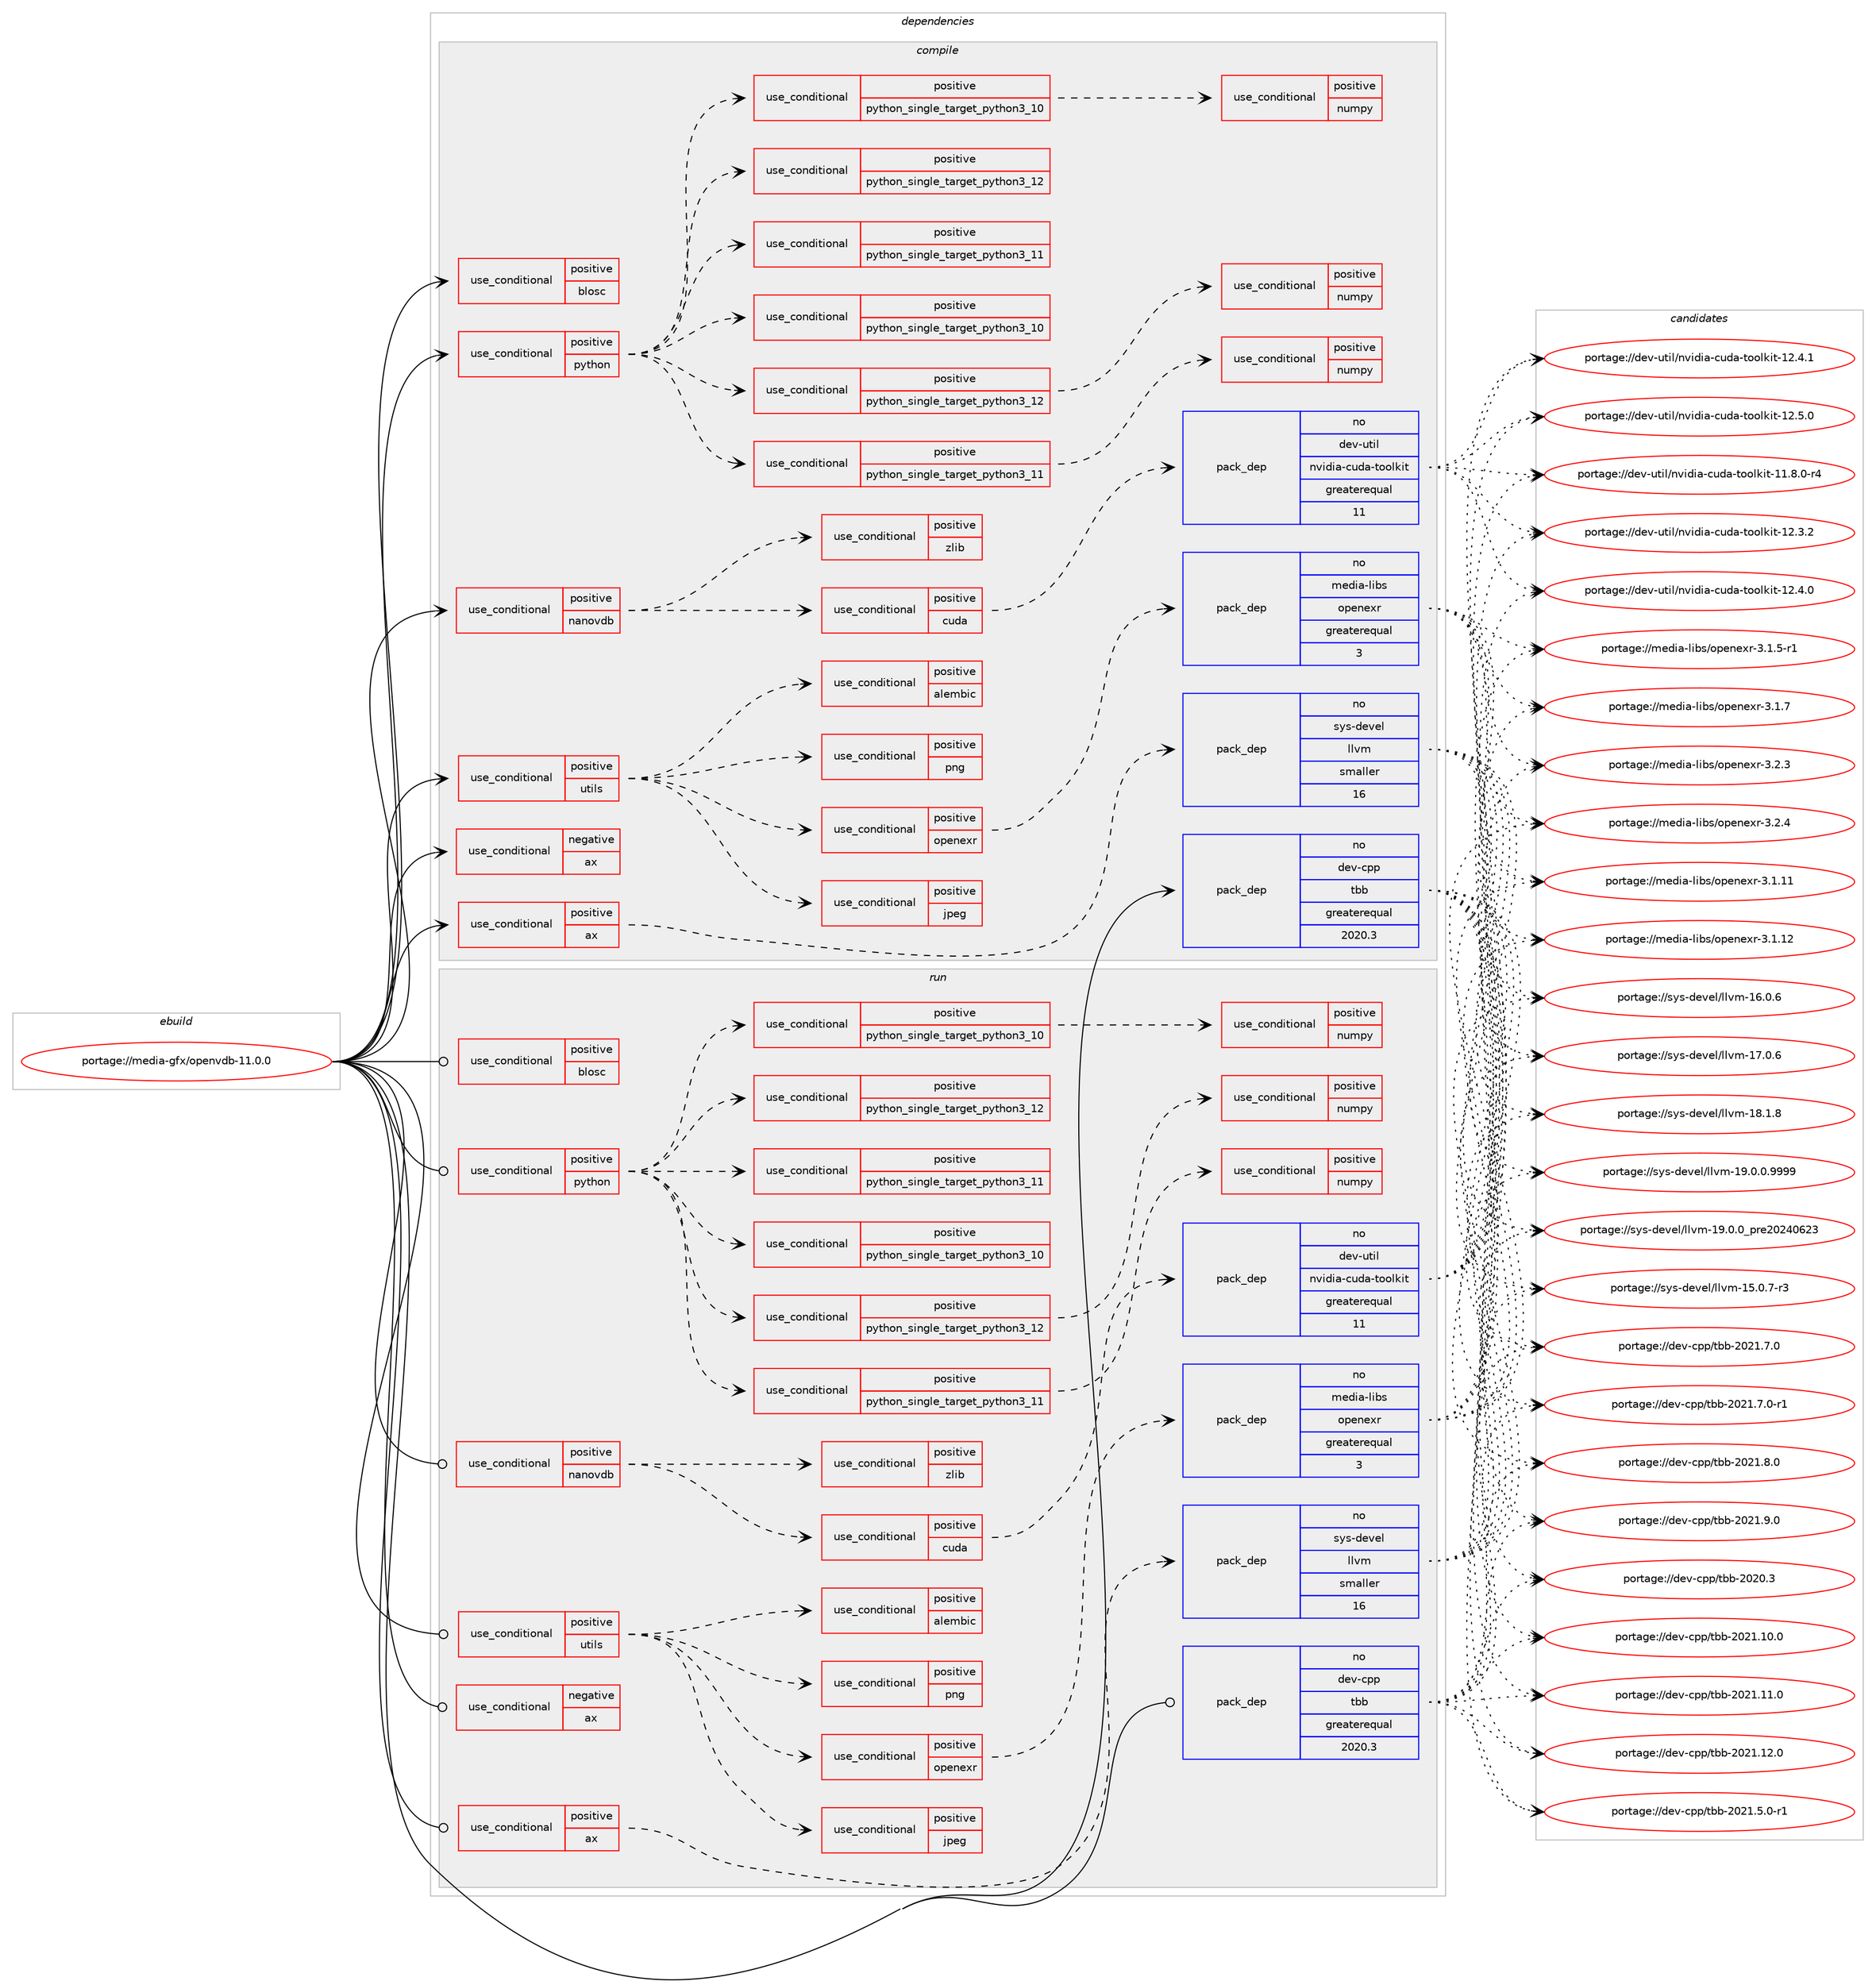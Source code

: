 digraph prolog {

# *************
# Graph options
# *************

newrank=true;
concentrate=true;
compound=true;
graph [rankdir=LR,fontname=Helvetica,fontsize=10,ranksep=1.5];#, ranksep=2.5, nodesep=0.2];
edge  [arrowhead=vee];
node  [fontname=Helvetica,fontsize=10];

# **********
# The ebuild
# **********

subgraph cluster_leftcol {
color=gray;
rank=same;
label=<<i>ebuild</i>>;
id [label="portage://media-gfx/openvdb-11.0.0", color=red, width=4, href="../media-gfx/openvdb-11.0.0.svg"];
}

# ****************
# The dependencies
# ****************

subgraph cluster_midcol {
color=gray;
label=<<i>dependencies</i>>;
subgraph cluster_compile {
fillcolor="#eeeeee";
style=filled;
label=<<i>compile</i>>;
subgraph cond72201 {
dependency152803 [label=<<TABLE BORDER="0" CELLBORDER="1" CELLSPACING="0" CELLPADDING="4"><TR><TD ROWSPAN="3" CELLPADDING="10">use_conditional</TD></TR><TR><TD>negative</TD></TR><TR><TD>ax</TD></TR></TABLE>>, shape=none, color=red];
# *** BEGIN UNKNOWN DEPENDENCY TYPE (TODO) ***
# dependency152803 -> package_dependency(portage://media-gfx/openvdb-11.0.0,install,no,dev-libs,log4cplus,none,[,,],any_same_slot,[])
# *** END UNKNOWN DEPENDENCY TYPE (TODO) ***

}
id:e -> dependency152803:w [weight=20,style="solid",arrowhead="vee"];
subgraph cond72202 {
dependency152804 [label=<<TABLE BORDER="0" CELLBORDER="1" CELLSPACING="0" CELLPADDING="4"><TR><TD ROWSPAN="3" CELLPADDING="10">use_conditional</TD></TR><TR><TD>positive</TD></TR><TR><TD>ax</TD></TR></TABLE>>, shape=none, color=red];
subgraph pack78304 {
dependency152805 [label=<<TABLE BORDER="0" CELLBORDER="1" CELLSPACING="0" CELLPADDING="4" WIDTH="220"><TR><TD ROWSPAN="6" CELLPADDING="30">pack_dep</TD></TR><TR><TD WIDTH="110">no</TD></TR><TR><TD>sys-devel</TD></TR><TR><TD>llvm</TD></TR><TR><TD>smaller</TD></TR><TR><TD>16</TD></TR></TABLE>>, shape=none, color=blue];
}
dependency152804:e -> dependency152805:w [weight=20,style="dashed",arrowhead="vee"];
}
id:e -> dependency152804:w [weight=20,style="solid",arrowhead="vee"];
subgraph cond72203 {
dependency152806 [label=<<TABLE BORDER="0" CELLBORDER="1" CELLSPACING="0" CELLPADDING="4"><TR><TD ROWSPAN="3" CELLPADDING="10">use_conditional</TD></TR><TR><TD>positive</TD></TR><TR><TD>blosc</TD></TR></TABLE>>, shape=none, color=red];
# *** BEGIN UNKNOWN DEPENDENCY TYPE (TODO) ***
# dependency152806 -> package_dependency(portage://media-gfx/openvdb-11.0.0,install,no,dev-libs,c-blosc,none,[,,],any_same_slot,[])
# *** END UNKNOWN DEPENDENCY TYPE (TODO) ***

# *** BEGIN UNKNOWN DEPENDENCY TYPE (TODO) ***
# dependency152806 -> package_dependency(portage://media-gfx/openvdb-11.0.0,install,no,sys-libs,zlib,none,[,,],any_same_slot,[])
# *** END UNKNOWN DEPENDENCY TYPE (TODO) ***

}
id:e -> dependency152806:w [weight=20,style="solid",arrowhead="vee"];
subgraph cond72204 {
dependency152807 [label=<<TABLE BORDER="0" CELLBORDER="1" CELLSPACING="0" CELLPADDING="4"><TR><TD ROWSPAN="3" CELLPADDING="10">use_conditional</TD></TR><TR><TD>positive</TD></TR><TR><TD>nanovdb</TD></TR></TABLE>>, shape=none, color=red];
subgraph cond72205 {
dependency152808 [label=<<TABLE BORDER="0" CELLBORDER="1" CELLSPACING="0" CELLPADDING="4"><TR><TD ROWSPAN="3" CELLPADDING="10">use_conditional</TD></TR><TR><TD>positive</TD></TR><TR><TD>zlib</TD></TR></TABLE>>, shape=none, color=red];
# *** BEGIN UNKNOWN DEPENDENCY TYPE (TODO) ***
# dependency152808 -> package_dependency(portage://media-gfx/openvdb-11.0.0,install,no,sys-libs,zlib,none,[,,],any_same_slot,[])
# *** END UNKNOWN DEPENDENCY TYPE (TODO) ***

}
dependency152807:e -> dependency152808:w [weight=20,style="dashed",arrowhead="vee"];
subgraph cond72206 {
dependency152809 [label=<<TABLE BORDER="0" CELLBORDER="1" CELLSPACING="0" CELLPADDING="4"><TR><TD ROWSPAN="3" CELLPADDING="10">use_conditional</TD></TR><TR><TD>positive</TD></TR><TR><TD>cuda</TD></TR></TABLE>>, shape=none, color=red];
subgraph pack78305 {
dependency152810 [label=<<TABLE BORDER="0" CELLBORDER="1" CELLSPACING="0" CELLPADDING="4" WIDTH="220"><TR><TD ROWSPAN="6" CELLPADDING="30">pack_dep</TD></TR><TR><TD WIDTH="110">no</TD></TR><TR><TD>dev-util</TD></TR><TR><TD>nvidia-cuda-toolkit</TD></TR><TR><TD>greaterequal</TD></TR><TR><TD>11</TD></TR></TABLE>>, shape=none, color=blue];
}
dependency152809:e -> dependency152810:w [weight=20,style="dashed",arrowhead="vee"];
}
dependency152807:e -> dependency152809:w [weight=20,style="dashed",arrowhead="vee"];
}
id:e -> dependency152807:w [weight=20,style="solid",arrowhead="vee"];
subgraph cond72207 {
dependency152811 [label=<<TABLE BORDER="0" CELLBORDER="1" CELLSPACING="0" CELLPADDING="4"><TR><TD ROWSPAN="3" CELLPADDING="10">use_conditional</TD></TR><TR><TD>positive</TD></TR><TR><TD>python</TD></TR></TABLE>>, shape=none, color=red];
subgraph cond72208 {
dependency152812 [label=<<TABLE BORDER="0" CELLBORDER="1" CELLSPACING="0" CELLPADDING="4"><TR><TD ROWSPAN="3" CELLPADDING="10">use_conditional</TD></TR><TR><TD>positive</TD></TR><TR><TD>python_single_target_python3_10</TD></TR></TABLE>>, shape=none, color=red];
# *** BEGIN UNKNOWN DEPENDENCY TYPE (TODO) ***
# dependency152812 -> package_dependency(portage://media-gfx/openvdb-11.0.0,install,no,dev-lang,python,none,[,,],[slot(3.10)],[])
# *** END UNKNOWN DEPENDENCY TYPE (TODO) ***

}
dependency152811:e -> dependency152812:w [weight=20,style="dashed",arrowhead="vee"];
subgraph cond72209 {
dependency152813 [label=<<TABLE BORDER="0" CELLBORDER="1" CELLSPACING="0" CELLPADDING="4"><TR><TD ROWSPAN="3" CELLPADDING="10">use_conditional</TD></TR><TR><TD>positive</TD></TR><TR><TD>python_single_target_python3_11</TD></TR></TABLE>>, shape=none, color=red];
# *** BEGIN UNKNOWN DEPENDENCY TYPE (TODO) ***
# dependency152813 -> package_dependency(portage://media-gfx/openvdb-11.0.0,install,no,dev-lang,python,none,[,,],[slot(3.11)],[])
# *** END UNKNOWN DEPENDENCY TYPE (TODO) ***

}
dependency152811:e -> dependency152813:w [weight=20,style="dashed",arrowhead="vee"];
subgraph cond72210 {
dependency152814 [label=<<TABLE BORDER="0" CELLBORDER="1" CELLSPACING="0" CELLPADDING="4"><TR><TD ROWSPAN="3" CELLPADDING="10">use_conditional</TD></TR><TR><TD>positive</TD></TR><TR><TD>python_single_target_python3_12</TD></TR></TABLE>>, shape=none, color=red];
# *** BEGIN UNKNOWN DEPENDENCY TYPE (TODO) ***
# dependency152814 -> package_dependency(portage://media-gfx/openvdb-11.0.0,install,no,dev-lang,python,none,[,,],[slot(3.12)],[])
# *** END UNKNOWN DEPENDENCY TYPE (TODO) ***

}
dependency152811:e -> dependency152814:w [weight=20,style="dashed",arrowhead="vee"];
subgraph cond72211 {
dependency152815 [label=<<TABLE BORDER="0" CELLBORDER="1" CELLSPACING="0" CELLPADDING="4"><TR><TD ROWSPAN="3" CELLPADDING="10">use_conditional</TD></TR><TR><TD>positive</TD></TR><TR><TD>python_single_target_python3_10</TD></TR></TABLE>>, shape=none, color=red];
# *** BEGIN UNKNOWN DEPENDENCY TYPE (TODO) ***
# dependency152815 -> package_dependency(portage://media-gfx/openvdb-11.0.0,install,no,dev-libs,boost,none,[,,],any_same_slot,[use(optenable(numpy),none),use(enable(python_targets_python3_10),negative)])
# *** END UNKNOWN DEPENDENCY TYPE (TODO) ***

# *** BEGIN UNKNOWN DEPENDENCY TYPE (TODO) ***
# dependency152815 -> package_dependency(portage://media-gfx/openvdb-11.0.0,install,no,dev-python,pybind11,none,[,,],[],[use(enable(python_targets_python3_10),negative)])
# *** END UNKNOWN DEPENDENCY TYPE (TODO) ***

subgraph cond72212 {
dependency152816 [label=<<TABLE BORDER="0" CELLBORDER="1" CELLSPACING="0" CELLPADDING="4"><TR><TD ROWSPAN="3" CELLPADDING="10">use_conditional</TD></TR><TR><TD>positive</TD></TR><TR><TD>numpy</TD></TR></TABLE>>, shape=none, color=red];
# *** BEGIN UNKNOWN DEPENDENCY TYPE (TODO) ***
# dependency152816 -> package_dependency(portage://media-gfx/openvdb-11.0.0,install,no,dev-python,numpy,none,[,,],[],[use(enable(python_targets_python3_10),negative)])
# *** END UNKNOWN DEPENDENCY TYPE (TODO) ***

}
dependency152815:e -> dependency152816:w [weight=20,style="dashed",arrowhead="vee"];
}
dependency152811:e -> dependency152815:w [weight=20,style="dashed",arrowhead="vee"];
subgraph cond72213 {
dependency152817 [label=<<TABLE BORDER="0" CELLBORDER="1" CELLSPACING="0" CELLPADDING="4"><TR><TD ROWSPAN="3" CELLPADDING="10">use_conditional</TD></TR><TR><TD>positive</TD></TR><TR><TD>python_single_target_python3_11</TD></TR></TABLE>>, shape=none, color=red];
# *** BEGIN UNKNOWN DEPENDENCY TYPE (TODO) ***
# dependency152817 -> package_dependency(portage://media-gfx/openvdb-11.0.0,install,no,dev-libs,boost,none,[,,],any_same_slot,[use(optenable(numpy),none),use(enable(python_targets_python3_11),negative)])
# *** END UNKNOWN DEPENDENCY TYPE (TODO) ***

# *** BEGIN UNKNOWN DEPENDENCY TYPE (TODO) ***
# dependency152817 -> package_dependency(portage://media-gfx/openvdb-11.0.0,install,no,dev-python,pybind11,none,[,,],[],[use(enable(python_targets_python3_11),negative)])
# *** END UNKNOWN DEPENDENCY TYPE (TODO) ***

subgraph cond72214 {
dependency152818 [label=<<TABLE BORDER="0" CELLBORDER="1" CELLSPACING="0" CELLPADDING="4"><TR><TD ROWSPAN="3" CELLPADDING="10">use_conditional</TD></TR><TR><TD>positive</TD></TR><TR><TD>numpy</TD></TR></TABLE>>, shape=none, color=red];
# *** BEGIN UNKNOWN DEPENDENCY TYPE (TODO) ***
# dependency152818 -> package_dependency(portage://media-gfx/openvdb-11.0.0,install,no,dev-python,numpy,none,[,,],[],[use(enable(python_targets_python3_11),negative)])
# *** END UNKNOWN DEPENDENCY TYPE (TODO) ***

}
dependency152817:e -> dependency152818:w [weight=20,style="dashed",arrowhead="vee"];
}
dependency152811:e -> dependency152817:w [weight=20,style="dashed",arrowhead="vee"];
subgraph cond72215 {
dependency152819 [label=<<TABLE BORDER="0" CELLBORDER="1" CELLSPACING="0" CELLPADDING="4"><TR><TD ROWSPAN="3" CELLPADDING="10">use_conditional</TD></TR><TR><TD>positive</TD></TR><TR><TD>python_single_target_python3_12</TD></TR></TABLE>>, shape=none, color=red];
# *** BEGIN UNKNOWN DEPENDENCY TYPE (TODO) ***
# dependency152819 -> package_dependency(portage://media-gfx/openvdb-11.0.0,install,no,dev-libs,boost,none,[,,],any_same_slot,[use(optenable(numpy),none),use(enable(python_targets_python3_12),negative)])
# *** END UNKNOWN DEPENDENCY TYPE (TODO) ***

# *** BEGIN UNKNOWN DEPENDENCY TYPE (TODO) ***
# dependency152819 -> package_dependency(portage://media-gfx/openvdb-11.0.0,install,no,dev-python,pybind11,none,[,,],[],[use(enable(python_targets_python3_12),negative)])
# *** END UNKNOWN DEPENDENCY TYPE (TODO) ***

subgraph cond72216 {
dependency152820 [label=<<TABLE BORDER="0" CELLBORDER="1" CELLSPACING="0" CELLPADDING="4"><TR><TD ROWSPAN="3" CELLPADDING="10">use_conditional</TD></TR><TR><TD>positive</TD></TR><TR><TD>numpy</TD></TR></TABLE>>, shape=none, color=red];
# *** BEGIN UNKNOWN DEPENDENCY TYPE (TODO) ***
# dependency152820 -> package_dependency(portage://media-gfx/openvdb-11.0.0,install,no,dev-python,numpy,none,[,,],[],[use(enable(python_targets_python3_12),negative)])
# *** END UNKNOWN DEPENDENCY TYPE (TODO) ***

}
dependency152819:e -> dependency152820:w [weight=20,style="dashed",arrowhead="vee"];
}
dependency152811:e -> dependency152819:w [weight=20,style="dashed",arrowhead="vee"];
}
id:e -> dependency152811:w [weight=20,style="solid",arrowhead="vee"];
subgraph cond72217 {
dependency152821 [label=<<TABLE BORDER="0" CELLBORDER="1" CELLSPACING="0" CELLPADDING="4"><TR><TD ROWSPAN="3" CELLPADDING="10">use_conditional</TD></TR><TR><TD>positive</TD></TR><TR><TD>utils</TD></TR></TABLE>>, shape=none, color=red];
# *** BEGIN UNKNOWN DEPENDENCY TYPE (TODO) ***
# dependency152821 -> package_dependency(portage://media-gfx/openvdb-11.0.0,install,no,x11-libs,libXcursor,none,[,,],[],[])
# *** END UNKNOWN DEPENDENCY TYPE (TODO) ***

# *** BEGIN UNKNOWN DEPENDENCY TYPE (TODO) ***
# dependency152821 -> package_dependency(portage://media-gfx/openvdb-11.0.0,install,no,x11-libs,libXi,none,[,,],[],[])
# *** END UNKNOWN DEPENDENCY TYPE (TODO) ***

# *** BEGIN UNKNOWN DEPENDENCY TYPE (TODO) ***
# dependency152821 -> package_dependency(portage://media-gfx/openvdb-11.0.0,install,no,x11-libs,libXinerama,none,[,,],[],[])
# *** END UNKNOWN DEPENDENCY TYPE (TODO) ***

# *** BEGIN UNKNOWN DEPENDENCY TYPE (TODO) ***
# dependency152821 -> package_dependency(portage://media-gfx/openvdb-11.0.0,install,no,x11-libs,libXrandr,none,[,,],[],[])
# *** END UNKNOWN DEPENDENCY TYPE (TODO) ***

# *** BEGIN UNKNOWN DEPENDENCY TYPE (TODO) ***
# dependency152821 -> package_dependency(portage://media-gfx/openvdb-11.0.0,install,no,media-libs,glfw,none,[,,],[],[])
# *** END UNKNOWN DEPENDENCY TYPE (TODO) ***

# *** BEGIN UNKNOWN DEPENDENCY TYPE (TODO) ***
# dependency152821 -> package_dependency(portage://media-gfx/openvdb-11.0.0,install,no,media-libs,glu,none,[,,],[],[])
# *** END UNKNOWN DEPENDENCY TYPE (TODO) ***

subgraph cond72218 {
dependency152822 [label=<<TABLE BORDER="0" CELLBORDER="1" CELLSPACING="0" CELLPADDING="4"><TR><TD ROWSPAN="3" CELLPADDING="10">use_conditional</TD></TR><TR><TD>positive</TD></TR><TR><TD>alembic</TD></TR></TABLE>>, shape=none, color=red];
# *** BEGIN UNKNOWN DEPENDENCY TYPE (TODO) ***
# dependency152822 -> package_dependency(portage://media-gfx/openvdb-11.0.0,install,no,media-gfx,alembic,none,[,,],[],[])
# *** END UNKNOWN DEPENDENCY TYPE (TODO) ***

}
dependency152821:e -> dependency152822:w [weight=20,style="dashed",arrowhead="vee"];
subgraph cond72219 {
dependency152823 [label=<<TABLE BORDER="0" CELLBORDER="1" CELLSPACING="0" CELLPADDING="4"><TR><TD ROWSPAN="3" CELLPADDING="10">use_conditional</TD></TR><TR><TD>positive</TD></TR><TR><TD>jpeg</TD></TR></TABLE>>, shape=none, color=red];
# *** BEGIN UNKNOWN DEPENDENCY TYPE (TODO) ***
# dependency152823 -> package_dependency(portage://media-gfx/openvdb-11.0.0,install,no,media-libs,libjpeg-turbo,none,[,,],any_same_slot,[])
# *** END UNKNOWN DEPENDENCY TYPE (TODO) ***

}
dependency152821:e -> dependency152823:w [weight=20,style="dashed",arrowhead="vee"];
subgraph cond72220 {
dependency152824 [label=<<TABLE BORDER="0" CELLBORDER="1" CELLSPACING="0" CELLPADDING="4"><TR><TD ROWSPAN="3" CELLPADDING="10">use_conditional</TD></TR><TR><TD>positive</TD></TR><TR><TD>png</TD></TR></TABLE>>, shape=none, color=red];
# *** BEGIN UNKNOWN DEPENDENCY TYPE (TODO) ***
# dependency152824 -> package_dependency(portage://media-gfx/openvdb-11.0.0,install,no,media-libs,libpng,none,[,,],any_same_slot,[])
# *** END UNKNOWN DEPENDENCY TYPE (TODO) ***

}
dependency152821:e -> dependency152824:w [weight=20,style="dashed",arrowhead="vee"];
subgraph cond72221 {
dependency152825 [label=<<TABLE BORDER="0" CELLBORDER="1" CELLSPACING="0" CELLPADDING="4"><TR><TD ROWSPAN="3" CELLPADDING="10">use_conditional</TD></TR><TR><TD>positive</TD></TR><TR><TD>openexr</TD></TR></TABLE>>, shape=none, color=red];
subgraph pack78306 {
dependency152826 [label=<<TABLE BORDER="0" CELLBORDER="1" CELLSPACING="0" CELLPADDING="4" WIDTH="220"><TR><TD ROWSPAN="6" CELLPADDING="30">pack_dep</TD></TR><TR><TD WIDTH="110">no</TD></TR><TR><TD>media-libs</TD></TR><TR><TD>openexr</TD></TR><TR><TD>greaterequal</TD></TR><TR><TD>3</TD></TR></TABLE>>, shape=none, color=blue];
}
dependency152825:e -> dependency152826:w [weight=20,style="dashed",arrowhead="vee"];
}
dependency152821:e -> dependency152825:w [weight=20,style="dashed",arrowhead="vee"];
# *** BEGIN UNKNOWN DEPENDENCY TYPE (TODO) ***
# dependency152821 -> package_dependency(portage://media-gfx/openvdb-11.0.0,install,no,media-libs,libglvnd,none,[,,],[],[])
# *** END UNKNOWN DEPENDENCY TYPE (TODO) ***

}
id:e -> dependency152821:w [weight=20,style="solid",arrowhead="vee"];
subgraph pack78307 {
dependency152827 [label=<<TABLE BORDER="0" CELLBORDER="1" CELLSPACING="0" CELLPADDING="4" WIDTH="220"><TR><TD ROWSPAN="6" CELLPADDING="30">pack_dep</TD></TR><TR><TD WIDTH="110">no</TD></TR><TR><TD>dev-cpp</TD></TR><TR><TD>tbb</TD></TR><TR><TD>greaterequal</TD></TR><TR><TD>2020.3</TD></TR></TABLE>>, shape=none, color=blue];
}
id:e -> dependency152827:w [weight=20,style="solid",arrowhead="vee"];
# *** BEGIN UNKNOWN DEPENDENCY TYPE (TODO) ***
# id -> package_dependency(portage://media-gfx/openvdb-11.0.0,install,no,dev-libs,boost,none,[,,],any_same_slot,[])
# *** END UNKNOWN DEPENDENCY TYPE (TODO) ***

# *** BEGIN UNKNOWN DEPENDENCY TYPE (TODO) ***
# id -> package_dependency(portage://media-gfx/openvdb-11.0.0,install,no,dev-libs,imath,none,[,,],any_same_slot,[])
# *** END UNKNOWN DEPENDENCY TYPE (TODO) ***

# *** BEGIN UNKNOWN DEPENDENCY TYPE (TODO) ***
# id -> package_dependency(portage://media-gfx/openvdb-11.0.0,install,no,dev-libs,jemalloc,none,[,,],any_same_slot,[])
# *** END UNKNOWN DEPENDENCY TYPE (TODO) ***

# *** BEGIN UNKNOWN DEPENDENCY TYPE (TODO) ***
# id -> package_dependency(portage://media-gfx/openvdb-11.0.0,install,strong,sys-devel,llvm,none,[,,],[slot(0)],[])
# *** END UNKNOWN DEPENDENCY TYPE (TODO) ***

}
subgraph cluster_compileandrun {
fillcolor="#eeeeee";
style=filled;
label=<<i>compile and run</i>>;
}
subgraph cluster_run {
fillcolor="#eeeeee";
style=filled;
label=<<i>run</i>>;
subgraph cond72222 {
dependency152828 [label=<<TABLE BORDER="0" CELLBORDER="1" CELLSPACING="0" CELLPADDING="4"><TR><TD ROWSPAN="3" CELLPADDING="10">use_conditional</TD></TR><TR><TD>negative</TD></TR><TR><TD>ax</TD></TR></TABLE>>, shape=none, color=red];
# *** BEGIN UNKNOWN DEPENDENCY TYPE (TODO) ***
# dependency152828 -> package_dependency(portage://media-gfx/openvdb-11.0.0,run,no,dev-libs,log4cplus,none,[,,],any_same_slot,[])
# *** END UNKNOWN DEPENDENCY TYPE (TODO) ***

}
id:e -> dependency152828:w [weight=20,style="solid",arrowhead="odot"];
subgraph cond72223 {
dependency152829 [label=<<TABLE BORDER="0" CELLBORDER="1" CELLSPACING="0" CELLPADDING="4"><TR><TD ROWSPAN="3" CELLPADDING="10">use_conditional</TD></TR><TR><TD>positive</TD></TR><TR><TD>ax</TD></TR></TABLE>>, shape=none, color=red];
subgraph pack78308 {
dependency152830 [label=<<TABLE BORDER="0" CELLBORDER="1" CELLSPACING="0" CELLPADDING="4" WIDTH="220"><TR><TD ROWSPAN="6" CELLPADDING="30">pack_dep</TD></TR><TR><TD WIDTH="110">no</TD></TR><TR><TD>sys-devel</TD></TR><TR><TD>llvm</TD></TR><TR><TD>smaller</TD></TR><TR><TD>16</TD></TR></TABLE>>, shape=none, color=blue];
}
dependency152829:e -> dependency152830:w [weight=20,style="dashed",arrowhead="vee"];
}
id:e -> dependency152829:w [weight=20,style="solid",arrowhead="odot"];
subgraph cond72224 {
dependency152831 [label=<<TABLE BORDER="0" CELLBORDER="1" CELLSPACING="0" CELLPADDING="4"><TR><TD ROWSPAN="3" CELLPADDING="10">use_conditional</TD></TR><TR><TD>positive</TD></TR><TR><TD>blosc</TD></TR></TABLE>>, shape=none, color=red];
# *** BEGIN UNKNOWN DEPENDENCY TYPE (TODO) ***
# dependency152831 -> package_dependency(portage://media-gfx/openvdb-11.0.0,run,no,dev-libs,c-blosc,none,[,,],any_same_slot,[])
# *** END UNKNOWN DEPENDENCY TYPE (TODO) ***

# *** BEGIN UNKNOWN DEPENDENCY TYPE (TODO) ***
# dependency152831 -> package_dependency(portage://media-gfx/openvdb-11.0.0,run,no,sys-libs,zlib,none,[,,],any_same_slot,[])
# *** END UNKNOWN DEPENDENCY TYPE (TODO) ***

}
id:e -> dependency152831:w [weight=20,style="solid",arrowhead="odot"];
subgraph cond72225 {
dependency152832 [label=<<TABLE BORDER="0" CELLBORDER="1" CELLSPACING="0" CELLPADDING="4"><TR><TD ROWSPAN="3" CELLPADDING="10">use_conditional</TD></TR><TR><TD>positive</TD></TR><TR><TD>nanovdb</TD></TR></TABLE>>, shape=none, color=red];
subgraph cond72226 {
dependency152833 [label=<<TABLE BORDER="0" CELLBORDER="1" CELLSPACING="0" CELLPADDING="4"><TR><TD ROWSPAN="3" CELLPADDING="10">use_conditional</TD></TR><TR><TD>positive</TD></TR><TR><TD>zlib</TD></TR></TABLE>>, shape=none, color=red];
# *** BEGIN UNKNOWN DEPENDENCY TYPE (TODO) ***
# dependency152833 -> package_dependency(portage://media-gfx/openvdb-11.0.0,run,no,sys-libs,zlib,none,[,,],any_same_slot,[])
# *** END UNKNOWN DEPENDENCY TYPE (TODO) ***

}
dependency152832:e -> dependency152833:w [weight=20,style="dashed",arrowhead="vee"];
subgraph cond72227 {
dependency152834 [label=<<TABLE BORDER="0" CELLBORDER="1" CELLSPACING="0" CELLPADDING="4"><TR><TD ROWSPAN="3" CELLPADDING="10">use_conditional</TD></TR><TR><TD>positive</TD></TR><TR><TD>cuda</TD></TR></TABLE>>, shape=none, color=red];
subgraph pack78309 {
dependency152835 [label=<<TABLE BORDER="0" CELLBORDER="1" CELLSPACING="0" CELLPADDING="4" WIDTH="220"><TR><TD ROWSPAN="6" CELLPADDING="30">pack_dep</TD></TR><TR><TD WIDTH="110">no</TD></TR><TR><TD>dev-util</TD></TR><TR><TD>nvidia-cuda-toolkit</TD></TR><TR><TD>greaterequal</TD></TR><TR><TD>11</TD></TR></TABLE>>, shape=none, color=blue];
}
dependency152834:e -> dependency152835:w [weight=20,style="dashed",arrowhead="vee"];
}
dependency152832:e -> dependency152834:w [weight=20,style="dashed",arrowhead="vee"];
}
id:e -> dependency152832:w [weight=20,style="solid",arrowhead="odot"];
subgraph cond72228 {
dependency152836 [label=<<TABLE BORDER="0" CELLBORDER="1" CELLSPACING="0" CELLPADDING="4"><TR><TD ROWSPAN="3" CELLPADDING="10">use_conditional</TD></TR><TR><TD>positive</TD></TR><TR><TD>python</TD></TR></TABLE>>, shape=none, color=red];
subgraph cond72229 {
dependency152837 [label=<<TABLE BORDER="0" CELLBORDER="1" CELLSPACING="0" CELLPADDING="4"><TR><TD ROWSPAN="3" CELLPADDING="10">use_conditional</TD></TR><TR><TD>positive</TD></TR><TR><TD>python_single_target_python3_10</TD></TR></TABLE>>, shape=none, color=red];
# *** BEGIN UNKNOWN DEPENDENCY TYPE (TODO) ***
# dependency152837 -> package_dependency(portage://media-gfx/openvdb-11.0.0,run,no,dev-lang,python,none,[,,],[slot(3.10)],[])
# *** END UNKNOWN DEPENDENCY TYPE (TODO) ***

}
dependency152836:e -> dependency152837:w [weight=20,style="dashed",arrowhead="vee"];
subgraph cond72230 {
dependency152838 [label=<<TABLE BORDER="0" CELLBORDER="1" CELLSPACING="0" CELLPADDING="4"><TR><TD ROWSPAN="3" CELLPADDING="10">use_conditional</TD></TR><TR><TD>positive</TD></TR><TR><TD>python_single_target_python3_11</TD></TR></TABLE>>, shape=none, color=red];
# *** BEGIN UNKNOWN DEPENDENCY TYPE (TODO) ***
# dependency152838 -> package_dependency(portage://media-gfx/openvdb-11.0.0,run,no,dev-lang,python,none,[,,],[slot(3.11)],[])
# *** END UNKNOWN DEPENDENCY TYPE (TODO) ***

}
dependency152836:e -> dependency152838:w [weight=20,style="dashed",arrowhead="vee"];
subgraph cond72231 {
dependency152839 [label=<<TABLE BORDER="0" CELLBORDER="1" CELLSPACING="0" CELLPADDING="4"><TR><TD ROWSPAN="3" CELLPADDING="10">use_conditional</TD></TR><TR><TD>positive</TD></TR><TR><TD>python_single_target_python3_12</TD></TR></TABLE>>, shape=none, color=red];
# *** BEGIN UNKNOWN DEPENDENCY TYPE (TODO) ***
# dependency152839 -> package_dependency(portage://media-gfx/openvdb-11.0.0,run,no,dev-lang,python,none,[,,],[slot(3.12)],[])
# *** END UNKNOWN DEPENDENCY TYPE (TODO) ***

}
dependency152836:e -> dependency152839:w [weight=20,style="dashed",arrowhead="vee"];
subgraph cond72232 {
dependency152840 [label=<<TABLE BORDER="0" CELLBORDER="1" CELLSPACING="0" CELLPADDING="4"><TR><TD ROWSPAN="3" CELLPADDING="10">use_conditional</TD></TR><TR><TD>positive</TD></TR><TR><TD>python_single_target_python3_10</TD></TR></TABLE>>, shape=none, color=red];
# *** BEGIN UNKNOWN DEPENDENCY TYPE (TODO) ***
# dependency152840 -> package_dependency(portage://media-gfx/openvdb-11.0.0,run,no,dev-libs,boost,none,[,,],any_same_slot,[use(optenable(numpy),none),use(enable(python_targets_python3_10),negative)])
# *** END UNKNOWN DEPENDENCY TYPE (TODO) ***

# *** BEGIN UNKNOWN DEPENDENCY TYPE (TODO) ***
# dependency152840 -> package_dependency(portage://media-gfx/openvdb-11.0.0,run,no,dev-python,pybind11,none,[,,],[],[use(enable(python_targets_python3_10),negative)])
# *** END UNKNOWN DEPENDENCY TYPE (TODO) ***

subgraph cond72233 {
dependency152841 [label=<<TABLE BORDER="0" CELLBORDER="1" CELLSPACING="0" CELLPADDING="4"><TR><TD ROWSPAN="3" CELLPADDING="10">use_conditional</TD></TR><TR><TD>positive</TD></TR><TR><TD>numpy</TD></TR></TABLE>>, shape=none, color=red];
# *** BEGIN UNKNOWN DEPENDENCY TYPE (TODO) ***
# dependency152841 -> package_dependency(portage://media-gfx/openvdb-11.0.0,run,no,dev-python,numpy,none,[,,],[],[use(enable(python_targets_python3_10),negative)])
# *** END UNKNOWN DEPENDENCY TYPE (TODO) ***

}
dependency152840:e -> dependency152841:w [weight=20,style="dashed",arrowhead="vee"];
}
dependency152836:e -> dependency152840:w [weight=20,style="dashed",arrowhead="vee"];
subgraph cond72234 {
dependency152842 [label=<<TABLE BORDER="0" CELLBORDER="1" CELLSPACING="0" CELLPADDING="4"><TR><TD ROWSPAN="3" CELLPADDING="10">use_conditional</TD></TR><TR><TD>positive</TD></TR><TR><TD>python_single_target_python3_11</TD></TR></TABLE>>, shape=none, color=red];
# *** BEGIN UNKNOWN DEPENDENCY TYPE (TODO) ***
# dependency152842 -> package_dependency(portage://media-gfx/openvdb-11.0.0,run,no,dev-libs,boost,none,[,,],any_same_slot,[use(optenable(numpy),none),use(enable(python_targets_python3_11),negative)])
# *** END UNKNOWN DEPENDENCY TYPE (TODO) ***

# *** BEGIN UNKNOWN DEPENDENCY TYPE (TODO) ***
# dependency152842 -> package_dependency(portage://media-gfx/openvdb-11.0.0,run,no,dev-python,pybind11,none,[,,],[],[use(enable(python_targets_python3_11),negative)])
# *** END UNKNOWN DEPENDENCY TYPE (TODO) ***

subgraph cond72235 {
dependency152843 [label=<<TABLE BORDER="0" CELLBORDER="1" CELLSPACING="0" CELLPADDING="4"><TR><TD ROWSPAN="3" CELLPADDING="10">use_conditional</TD></TR><TR><TD>positive</TD></TR><TR><TD>numpy</TD></TR></TABLE>>, shape=none, color=red];
# *** BEGIN UNKNOWN DEPENDENCY TYPE (TODO) ***
# dependency152843 -> package_dependency(portage://media-gfx/openvdb-11.0.0,run,no,dev-python,numpy,none,[,,],[],[use(enable(python_targets_python3_11),negative)])
# *** END UNKNOWN DEPENDENCY TYPE (TODO) ***

}
dependency152842:e -> dependency152843:w [weight=20,style="dashed",arrowhead="vee"];
}
dependency152836:e -> dependency152842:w [weight=20,style="dashed",arrowhead="vee"];
subgraph cond72236 {
dependency152844 [label=<<TABLE BORDER="0" CELLBORDER="1" CELLSPACING="0" CELLPADDING="4"><TR><TD ROWSPAN="3" CELLPADDING="10">use_conditional</TD></TR><TR><TD>positive</TD></TR><TR><TD>python_single_target_python3_12</TD></TR></TABLE>>, shape=none, color=red];
# *** BEGIN UNKNOWN DEPENDENCY TYPE (TODO) ***
# dependency152844 -> package_dependency(portage://media-gfx/openvdb-11.0.0,run,no,dev-libs,boost,none,[,,],any_same_slot,[use(optenable(numpy),none),use(enable(python_targets_python3_12),negative)])
# *** END UNKNOWN DEPENDENCY TYPE (TODO) ***

# *** BEGIN UNKNOWN DEPENDENCY TYPE (TODO) ***
# dependency152844 -> package_dependency(portage://media-gfx/openvdb-11.0.0,run,no,dev-python,pybind11,none,[,,],[],[use(enable(python_targets_python3_12),negative)])
# *** END UNKNOWN DEPENDENCY TYPE (TODO) ***

subgraph cond72237 {
dependency152845 [label=<<TABLE BORDER="0" CELLBORDER="1" CELLSPACING="0" CELLPADDING="4"><TR><TD ROWSPAN="3" CELLPADDING="10">use_conditional</TD></TR><TR><TD>positive</TD></TR><TR><TD>numpy</TD></TR></TABLE>>, shape=none, color=red];
# *** BEGIN UNKNOWN DEPENDENCY TYPE (TODO) ***
# dependency152845 -> package_dependency(portage://media-gfx/openvdb-11.0.0,run,no,dev-python,numpy,none,[,,],[],[use(enable(python_targets_python3_12),negative)])
# *** END UNKNOWN DEPENDENCY TYPE (TODO) ***

}
dependency152844:e -> dependency152845:w [weight=20,style="dashed",arrowhead="vee"];
}
dependency152836:e -> dependency152844:w [weight=20,style="dashed",arrowhead="vee"];
}
id:e -> dependency152836:w [weight=20,style="solid",arrowhead="odot"];
subgraph cond72238 {
dependency152846 [label=<<TABLE BORDER="0" CELLBORDER="1" CELLSPACING="0" CELLPADDING="4"><TR><TD ROWSPAN="3" CELLPADDING="10">use_conditional</TD></TR><TR><TD>positive</TD></TR><TR><TD>utils</TD></TR></TABLE>>, shape=none, color=red];
# *** BEGIN UNKNOWN DEPENDENCY TYPE (TODO) ***
# dependency152846 -> package_dependency(portage://media-gfx/openvdb-11.0.0,run,no,x11-libs,libXcursor,none,[,,],[],[])
# *** END UNKNOWN DEPENDENCY TYPE (TODO) ***

# *** BEGIN UNKNOWN DEPENDENCY TYPE (TODO) ***
# dependency152846 -> package_dependency(portage://media-gfx/openvdb-11.0.0,run,no,x11-libs,libXi,none,[,,],[],[])
# *** END UNKNOWN DEPENDENCY TYPE (TODO) ***

# *** BEGIN UNKNOWN DEPENDENCY TYPE (TODO) ***
# dependency152846 -> package_dependency(portage://media-gfx/openvdb-11.0.0,run,no,x11-libs,libXinerama,none,[,,],[],[])
# *** END UNKNOWN DEPENDENCY TYPE (TODO) ***

# *** BEGIN UNKNOWN DEPENDENCY TYPE (TODO) ***
# dependency152846 -> package_dependency(portage://media-gfx/openvdb-11.0.0,run,no,x11-libs,libXrandr,none,[,,],[],[])
# *** END UNKNOWN DEPENDENCY TYPE (TODO) ***

# *** BEGIN UNKNOWN DEPENDENCY TYPE (TODO) ***
# dependency152846 -> package_dependency(portage://media-gfx/openvdb-11.0.0,run,no,media-libs,glfw,none,[,,],[],[])
# *** END UNKNOWN DEPENDENCY TYPE (TODO) ***

# *** BEGIN UNKNOWN DEPENDENCY TYPE (TODO) ***
# dependency152846 -> package_dependency(portage://media-gfx/openvdb-11.0.0,run,no,media-libs,glu,none,[,,],[],[])
# *** END UNKNOWN DEPENDENCY TYPE (TODO) ***

subgraph cond72239 {
dependency152847 [label=<<TABLE BORDER="0" CELLBORDER="1" CELLSPACING="0" CELLPADDING="4"><TR><TD ROWSPAN="3" CELLPADDING="10">use_conditional</TD></TR><TR><TD>positive</TD></TR><TR><TD>alembic</TD></TR></TABLE>>, shape=none, color=red];
# *** BEGIN UNKNOWN DEPENDENCY TYPE (TODO) ***
# dependency152847 -> package_dependency(portage://media-gfx/openvdb-11.0.0,run,no,media-gfx,alembic,none,[,,],[],[])
# *** END UNKNOWN DEPENDENCY TYPE (TODO) ***

}
dependency152846:e -> dependency152847:w [weight=20,style="dashed",arrowhead="vee"];
subgraph cond72240 {
dependency152848 [label=<<TABLE BORDER="0" CELLBORDER="1" CELLSPACING="0" CELLPADDING="4"><TR><TD ROWSPAN="3" CELLPADDING="10">use_conditional</TD></TR><TR><TD>positive</TD></TR><TR><TD>jpeg</TD></TR></TABLE>>, shape=none, color=red];
# *** BEGIN UNKNOWN DEPENDENCY TYPE (TODO) ***
# dependency152848 -> package_dependency(portage://media-gfx/openvdb-11.0.0,run,no,media-libs,libjpeg-turbo,none,[,,],any_same_slot,[])
# *** END UNKNOWN DEPENDENCY TYPE (TODO) ***

}
dependency152846:e -> dependency152848:w [weight=20,style="dashed",arrowhead="vee"];
subgraph cond72241 {
dependency152849 [label=<<TABLE BORDER="0" CELLBORDER="1" CELLSPACING="0" CELLPADDING="4"><TR><TD ROWSPAN="3" CELLPADDING="10">use_conditional</TD></TR><TR><TD>positive</TD></TR><TR><TD>png</TD></TR></TABLE>>, shape=none, color=red];
# *** BEGIN UNKNOWN DEPENDENCY TYPE (TODO) ***
# dependency152849 -> package_dependency(portage://media-gfx/openvdb-11.0.0,run,no,media-libs,libpng,none,[,,],any_same_slot,[])
# *** END UNKNOWN DEPENDENCY TYPE (TODO) ***

}
dependency152846:e -> dependency152849:w [weight=20,style="dashed",arrowhead="vee"];
subgraph cond72242 {
dependency152850 [label=<<TABLE BORDER="0" CELLBORDER="1" CELLSPACING="0" CELLPADDING="4"><TR><TD ROWSPAN="3" CELLPADDING="10">use_conditional</TD></TR><TR><TD>positive</TD></TR><TR><TD>openexr</TD></TR></TABLE>>, shape=none, color=red];
subgraph pack78310 {
dependency152851 [label=<<TABLE BORDER="0" CELLBORDER="1" CELLSPACING="0" CELLPADDING="4" WIDTH="220"><TR><TD ROWSPAN="6" CELLPADDING="30">pack_dep</TD></TR><TR><TD WIDTH="110">no</TD></TR><TR><TD>media-libs</TD></TR><TR><TD>openexr</TD></TR><TR><TD>greaterequal</TD></TR><TR><TD>3</TD></TR></TABLE>>, shape=none, color=blue];
}
dependency152850:e -> dependency152851:w [weight=20,style="dashed",arrowhead="vee"];
}
dependency152846:e -> dependency152850:w [weight=20,style="dashed",arrowhead="vee"];
# *** BEGIN UNKNOWN DEPENDENCY TYPE (TODO) ***
# dependency152846 -> package_dependency(portage://media-gfx/openvdb-11.0.0,run,no,media-libs,libglvnd,none,[,,],[],[])
# *** END UNKNOWN DEPENDENCY TYPE (TODO) ***

}
id:e -> dependency152846:w [weight=20,style="solid",arrowhead="odot"];
subgraph pack78311 {
dependency152852 [label=<<TABLE BORDER="0" CELLBORDER="1" CELLSPACING="0" CELLPADDING="4" WIDTH="220"><TR><TD ROWSPAN="6" CELLPADDING="30">pack_dep</TD></TR><TR><TD WIDTH="110">no</TD></TR><TR><TD>dev-cpp</TD></TR><TR><TD>tbb</TD></TR><TR><TD>greaterequal</TD></TR><TR><TD>2020.3</TD></TR></TABLE>>, shape=none, color=blue];
}
id:e -> dependency152852:w [weight=20,style="solid",arrowhead="odot"];
# *** BEGIN UNKNOWN DEPENDENCY TYPE (TODO) ***
# id -> package_dependency(portage://media-gfx/openvdb-11.0.0,run,no,dev-libs,boost,none,[,,],any_same_slot,[])
# *** END UNKNOWN DEPENDENCY TYPE (TODO) ***

# *** BEGIN UNKNOWN DEPENDENCY TYPE (TODO) ***
# id -> package_dependency(portage://media-gfx/openvdb-11.0.0,run,no,dev-libs,imath,none,[,,],any_same_slot,[])
# *** END UNKNOWN DEPENDENCY TYPE (TODO) ***

# *** BEGIN UNKNOWN DEPENDENCY TYPE (TODO) ***
# id -> package_dependency(portage://media-gfx/openvdb-11.0.0,run,no,dev-libs,jemalloc,none,[,,],any_same_slot,[])
# *** END UNKNOWN DEPENDENCY TYPE (TODO) ***

}
}

# **************
# The candidates
# **************

subgraph cluster_choices {
rank=same;
color=gray;
label=<<i>candidates</i>>;

subgraph choice78304 {
color=black;
nodesep=1;
choice1151211154510010111810110847108108118109454953464846554511451 [label="portage://sys-devel/llvm-15.0.7-r3", color=red, width=4,href="../sys-devel/llvm-15.0.7-r3.svg"];
choice115121115451001011181011084710810811810945495446484654 [label="portage://sys-devel/llvm-16.0.6", color=red, width=4,href="../sys-devel/llvm-16.0.6.svg"];
choice115121115451001011181011084710810811810945495546484654 [label="portage://sys-devel/llvm-17.0.6", color=red, width=4,href="../sys-devel/llvm-17.0.6.svg"];
choice115121115451001011181011084710810811810945495646494656 [label="portage://sys-devel/llvm-18.1.8", color=red, width=4,href="../sys-devel/llvm-18.1.8.svg"];
choice1151211154510010111810110847108108118109454957464846484657575757 [label="portage://sys-devel/llvm-19.0.0.9999", color=red, width=4,href="../sys-devel/llvm-19.0.0.9999.svg"];
choice115121115451001011181011084710810811810945495746484648951121141015048505248545051 [label="portage://sys-devel/llvm-19.0.0_pre20240623", color=red, width=4,href="../sys-devel/llvm-19.0.0_pre20240623.svg"];
dependency152805:e -> choice1151211154510010111810110847108108118109454953464846554511451:w [style=dotted,weight="100"];
dependency152805:e -> choice115121115451001011181011084710810811810945495446484654:w [style=dotted,weight="100"];
dependency152805:e -> choice115121115451001011181011084710810811810945495546484654:w [style=dotted,weight="100"];
dependency152805:e -> choice115121115451001011181011084710810811810945495646494656:w [style=dotted,weight="100"];
dependency152805:e -> choice1151211154510010111810110847108108118109454957464846484657575757:w [style=dotted,weight="100"];
dependency152805:e -> choice115121115451001011181011084710810811810945495746484648951121141015048505248545051:w [style=dotted,weight="100"];
}
subgraph choice78305 {
color=black;
nodesep=1;
choice10010111845117116105108471101181051001059745991171009745116111111108107105116454949465646484511452 [label="portage://dev-util/nvidia-cuda-toolkit-11.8.0-r4", color=red, width=4,href="../dev-util/nvidia-cuda-toolkit-11.8.0-r4.svg"];
choice1001011184511711610510847110118105100105974599117100974511611111110810710511645495046514650 [label="portage://dev-util/nvidia-cuda-toolkit-12.3.2", color=red, width=4,href="../dev-util/nvidia-cuda-toolkit-12.3.2.svg"];
choice1001011184511711610510847110118105100105974599117100974511611111110810710511645495046524648 [label="portage://dev-util/nvidia-cuda-toolkit-12.4.0", color=red, width=4,href="../dev-util/nvidia-cuda-toolkit-12.4.0.svg"];
choice1001011184511711610510847110118105100105974599117100974511611111110810710511645495046524649 [label="portage://dev-util/nvidia-cuda-toolkit-12.4.1", color=red, width=4,href="../dev-util/nvidia-cuda-toolkit-12.4.1.svg"];
choice1001011184511711610510847110118105100105974599117100974511611111110810710511645495046534648 [label="portage://dev-util/nvidia-cuda-toolkit-12.5.0", color=red, width=4,href="../dev-util/nvidia-cuda-toolkit-12.5.0.svg"];
dependency152810:e -> choice10010111845117116105108471101181051001059745991171009745116111111108107105116454949465646484511452:w [style=dotted,weight="100"];
dependency152810:e -> choice1001011184511711610510847110118105100105974599117100974511611111110810710511645495046514650:w [style=dotted,weight="100"];
dependency152810:e -> choice1001011184511711610510847110118105100105974599117100974511611111110810710511645495046524648:w [style=dotted,weight="100"];
dependency152810:e -> choice1001011184511711610510847110118105100105974599117100974511611111110810710511645495046524649:w [style=dotted,weight="100"];
dependency152810:e -> choice1001011184511711610510847110118105100105974599117100974511611111110810710511645495046534648:w [style=dotted,weight="100"];
}
subgraph choice78306 {
color=black;
nodesep=1;
choice1091011001059745108105981154711111210111010112011445514649464949 [label="portage://media-libs/openexr-3.1.11", color=red, width=4,href="../media-libs/openexr-3.1.11.svg"];
choice1091011001059745108105981154711111210111010112011445514649464950 [label="portage://media-libs/openexr-3.1.12", color=red, width=4,href="../media-libs/openexr-3.1.12.svg"];
choice109101100105974510810598115471111121011101011201144551464946534511449 [label="portage://media-libs/openexr-3.1.5-r1", color=red, width=4,href="../media-libs/openexr-3.1.5-r1.svg"];
choice10910110010597451081059811547111112101110101120114455146494655 [label="portage://media-libs/openexr-3.1.7", color=red, width=4,href="../media-libs/openexr-3.1.7.svg"];
choice10910110010597451081059811547111112101110101120114455146504651 [label="portage://media-libs/openexr-3.2.3", color=red, width=4,href="../media-libs/openexr-3.2.3.svg"];
choice10910110010597451081059811547111112101110101120114455146504652 [label="portage://media-libs/openexr-3.2.4", color=red, width=4,href="../media-libs/openexr-3.2.4.svg"];
dependency152826:e -> choice1091011001059745108105981154711111210111010112011445514649464949:w [style=dotted,weight="100"];
dependency152826:e -> choice1091011001059745108105981154711111210111010112011445514649464950:w [style=dotted,weight="100"];
dependency152826:e -> choice109101100105974510810598115471111121011101011201144551464946534511449:w [style=dotted,weight="100"];
dependency152826:e -> choice10910110010597451081059811547111112101110101120114455146494655:w [style=dotted,weight="100"];
dependency152826:e -> choice10910110010597451081059811547111112101110101120114455146504651:w [style=dotted,weight="100"];
dependency152826:e -> choice10910110010597451081059811547111112101110101120114455146504652:w [style=dotted,weight="100"];
}
subgraph choice78307 {
color=black;
nodesep=1;
choice100101118459911211247116989845504850484651 [label="portage://dev-cpp/tbb-2020.3", color=red, width=4,href="../dev-cpp/tbb-2020.3.svg"];
choice100101118459911211247116989845504850494649484648 [label="portage://dev-cpp/tbb-2021.10.0", color=red, width=4,href="../dev-cpp/tbb-2021.10.0.svg"];
choice100101118459911211247116989845504850494649494648 [label="portage://dev-cpp/tbb-2021.11.0", color=red, width=4,href="../dev-cpp/tbb-2021.11.0.svg"];
choice100101118459911211247116989845504850494649504648 [label="portage://dev-cpp/tbb-2021.12.0", color=red, width=4,href="../dev-cpp/tbb-2021.12.0.svg"];
choice10010111845991121124711698984550485049465346484511449 [label="portage://dev-cpp/tbb-2021.5.0-r1", color=red, width=4,href="../dev-cpp/tbb-2021.5.0-r1.svg"];
choice1001011184599112112471169898455048504946554648 [label="portage://dev-cpp/tbb-2021.7.0", color=red, width=4,href="../dev-cpp/tbb-2021.7.0.svg"];
choice10010111845991121124711698984550485049465546484511449 [label="portage://dev-cpp/tbb-2021.7.0-r1", color=red, width=4,href="../dev-cpp/tbb-2021.7.0-r1.svg"];
choice1001011184599112112471169898455048504946564648 [label="portage://dev-cpp/tbb-2021.8.0", color=red, width=4,href="../dev-cpp/tbb-2021.8.0.svg"];
choice1001011184599112112471169898455048504946574648 [label="portage://dev-cpp/tbb-2021.9.0", color=red, width=4,href="../dev-cpp/tbb-2021.9.0.svg"];
dependency152827:e -> choice100101118459911211247116989845504850484651:w [style=dotted,weight="100"];
dependency152827:e -> choice100101118459911211247116989845504850494649484648:w [style=dotted,weight="100"];
dependency152827:e -> choice100101118459911211247116989845504850494649494648:w [style=dotted,weight="100"];
dependency152827:e -> choice100101118459911211247116989845504850494649504648:w [style=dotted,weight="100"];
dependency152827:e -> choice10010111845991121124711698984550485049465346484511449:w [style=dotted,weight="100"];
dependency152827:e -> choice1001011184599112112471169898455048504946554648:w [style=dotted,weight="100"];
dependency152827:e -> choice10010111845991121124711698984550485049465546484511449:w [style=dotted,weight="100"];
dependency152827:e -> choice1001011184599112112471169898455048504946564648:w [style=dotted,weight="100"];
dependency152827:e -> choice1001011184599112112471169898455048504946574648:w [style=dotted,weight="100"];
}
subgraph choice78308 {
color=black;
nodesep=1;
choice1151211154510010111810110847108108118109454953464846554511451 [label="portage://sys-devel/llvm-15.0.7-r3", color=red, width=4,href="../sys-devel/llvm-15.0.7-r3.svg"];
choice115121115451001011181011084710810811810945495446484654 [label="portage://sys-devel/llvm-16.0.6", color=red, width=4,href="../sys-devel/llvm-16.0.6.svg"];
choice115121115451001011181011084710810811810945495546484654 [label="portage://sys-devel/llvm-17.0.6", color=red, width=4,href="../sys-devel/llvm-17.0.6.svg"];
choice115121115451001011181011084710810811810945495646494656 [label="portage://sys-devel/llvm-18.1.8", color=red, width=4,href="../sys-devel/llvm-18.1.8.svg"];
choice1151211154510010111810110847108108118109454957464846484657575757 [label="portage://sys-devel/llvm-19.0.0.9999", color=red, width=4,href="../sys-devel/llvm-19.0.0.9999.svg"];
choice115121115451001011181011084710810811810945495746484648951121141015048505248545051 [label="portage://sys-devel/llvm-19.0.0_pre20240623", color=red, width=4,href="../sys-devel/llvm-19.0.0_pre20240623.svg"];
dependency152830:e -> choice1151211154510010111810110847108108118109454953464846554511451:w [style=dotted,weight="100"];
dependency152830:e -> choice115121115451001011181011084710810811810945495446484654:w [style=dotted,weight="100"];
dependency152830:e -> choice115121115451001011181011084710810811810945495546484654:w [style=dotted,weight="100"];
dependency152830:e -> choice115121115451001011181011084710810811810945495646494656:w [style=dotted,weight="100"];
dependency152830:e -> choice1151211154510010111810110847108108118109454957464846484657575757:w [style=dotted,weight="100"];
dependency152830:e -> choice115121115451001011181011084710810811810945495746484648951121141015048505248545051:w [style=dotted,weight="100"];
}
subgraph choice78309 {
color=black;
nodesep=1;
choice10010111845117116105108471101181051001059745991171009745116111111108107105116454949465646484511452 [label="portage://dev-util/nvidia-cuda-toolkit-11.8.0-r4", color=red, width=4,href="../dev-util/nvidia-cuda-toolkit-11.8.0-r4.svg"];
choice1001011184511711610510847110118105100105974599117100974511611111110810710511645495046514650 [label="portage://dev-util/nvidia-cuda-toolkit-12.3.2", color=red, width=4,href="../dev-util/nvidia-cuda-toolkit-12.3.2.svg"];
choice1001011184511711610510847110118105100105974599117100974511611111110810710511645495046524648 [label="portage://dev-util/nvidia-cuda-toolkit-12.4.0", color=red, width=4,href="../dev-util/nvidia-cuda-toolkit-12.4.0.svg"];
choice1001011184511711610510847110118105100105974599117100974511611111110810710511645495046524649 [label="portage://dev-util/nvidia-cuda-toolkit-12.4.1", color=red, width=4,href="../dev-util/nvidia-cuda-toolkit-12.4.1.svg"];
choice1001011184511711610510847110118105100105974599117100974511611111110810710511645495046534648 [label="portage://dev-util/nvidia-cuda-toolkit-12.5.0", color=red, width=4,href="../dev-util/nvidia-cuda-toolkit-12.5.0.svg"];
dependency152835:e -> choice10010111845117116105108471101181051001059745991171009745116111111108107105116454949465646484511452:w [style=dotted,weight="100"];
dependency152835:e -> choice1001011184511711610510847110118105100105974599117100974511611111110810710511645495046514650:w [style=dotted,weight="100"];
dependency152835:e -> choice1001011184511711610510847110118105100105974599117100974511611111110810710511645495046524648:w [style=dotted,weight="100"];
dependency152835:e -> choice1001011184511711610510847110118105100105974599117100974511611111110810710511645495046524649:w [style=dotted,weight="100"];
dependency152835:e -> choice1001011184511711610510847110118105100105974599117100974511611111110810710511645495046534648:w [style=dotted,weight="100"];
}
subgraph choice78310 {
color=black;
nodesep=1;
choice1091011001059745108105981154711111210111010112011445514649464949 [label="portage://media-libs/openexr-3.1.11", color=red, width=4,href="../media-libs/openexr-3.1.11.svg"];
choice1091011001059745108105981154711111210111010112011445514649464950 [label="portage://media-libs/openexr-3.1.12", color=red, width=4,href="../media-libs/openexr-3.1.12.svg"];
choice109101100105974510810598115471111121011101011201144551464946534511449 [label="portage://media-libs/openexr-3.1.5-r1", color=red, width=4,href="../media-libs/openexr-3.1.5-r1.svg"];
choice10910110010597451081059811547111112101110101120114455146494655 [label="portage://media-libs/openexr-3.1.7", color=red, width=4,href="../media-libs/openexr-3.1.7.svg"];
choice10910110010597451081059811547111112101110101120114455146504651 [label="portage://media-libs/openexr-3.2.3", color=red, width=4,href="../media-libs/openexr-3.2.3.svg"];
choice10910110010597451081059811547111112101110101120114455146504652 [label="portage://media-libs/openexr-3.2.4", color=red, width=4,href="../media-libs/openexr-3.2.4.svg"];
dependency152851:e -> choice1091011001059745108105981154711111210111010112011445514649464949:w [style=dotted,weight="100"];
dependency152851:e -> choice1091011001059745108105981154711111210111010112011445514649464950:w [style=dotted,weight="100"];
dependency152851:e -> choice109101100105974510810598115471111121011101011201144551464946534511449:w [style=dotted,weight="100"];
dependency152851:e -> choice10910110010597451081059811547111112101110101120114455146494655:w [style=dotted,weight="100"];
dependency152851:e -> choice10910110010597451081059811547111112101110101120114455146504651:w [style=dotted,weight="100"];
dependency152851:e -> choice10910110010597451081059811547111112101110101120114455146504652:w [style=dotted,weight="100"];
}
subgraph choice78311 {
color=black;
nodesep=1;
choice100101118459911211247116989845504850484651 [label="portage://dev-cpp/tbb-2020.3", color=red, width=4,href="../dev-cpp/tbb-2020.3.svg"];
choice100101118459911211247116989845504850494649484648 [label="portage://dev-cpp/tbb-2021.10.0", color=red, width=4,href="../dev-cpp/tbb-2021.10.0.svg"];
choice100101118459911211247116989845504850494649494648 [label="portage://dev-cpp/tbb-2021.11.0", color=red, width=4,href="../dev-cpp/tbb-2021.11.0.svg"];
choice100101118459911211247116989845504850494649504648 [label="portage://dev-cpp/tbb-2021.12.0", color=red, width=4,href="../dev-cpp/tbb-2021.12.0.svg"];
choice10010111845991121124711698984550485049465346484511449 [label="portage://dev-cpp/tbb-2021.5.0-r1", color=red, width=4,href="../dev-cpp/tbb-2021.5.0-r1.svg"];
choice1001011184599112112471169898455048504946554648 [label="portage://dev-cpp/tbb-2021.7.0", color=red, width=4,href="../dev-cpp/tbb-2021.7.0.svg"];
choice10010111845991121124711698984550485049465546484511449 [label="portage://dev-cpp/tbb-2021.7.0-r1", color=red, width=4,href="../dev-cpp/tbb-2021.7.0-r1.svg"];
choice1001011184599112112471169898455048504946564648 [label="portage://dev-cpp/tbb-2021.8.0", color=red, width=4,href="../dev-cpp/tbb-2021.8.0.svg"];
choice1001011184599112112471169898455048504946574648 [label="portage://dev-cpp/tbb-2021.9.0", color=red, width=4,href="../dev-cpp/tbb-2021.9.0.svg"];
dependency152852:e -> choice100101118459911211247116989845504850484651:w [style=dotted,weight="100"];
dependency152852:e -> choice100101118459911211247116989845504850494649484648:w [style=dotted,weight="100"];
dependency152852:e -> choice100101118459911211247116989845504850494649494648:w [style=dotted,weight="100"];
dependency152852:e -> choice100101118459911211247116989845504850494649504648:w [style=dotted,weight="100"];
dependency152852:e -> choice10010111845991121124711698984550485049465346484511449:w [style=dotted,weight="100"];
dependency152852:e -> choice1001011184599112112471169898455048504946554648:w [style=dotted,weight="100"];
dependency152852:e -> choice10010111845991121124711698984550485049465546484511449:w [style=dotted,weight="100"];
dependency152852:e -> choice1001011184599112112471169898455048504946564648:w [style=dotted,weight="100"];
dependency152852:e -> choice1001011184599112112471169898455048504946574648:w [style=dotted,weight="100"];
}
}

}
